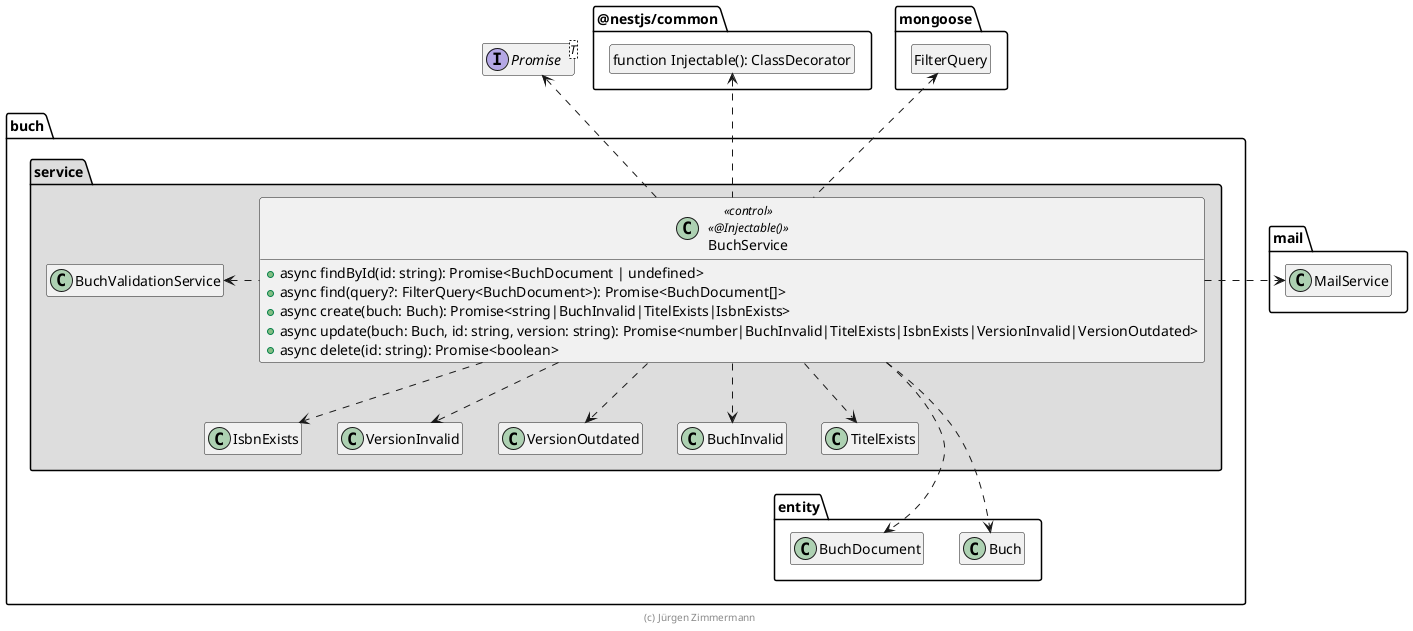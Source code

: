 ' Copyright (C) 2019 - present Juergen Zimmermann, Hochschule Karlsruhe
'
' This program is free software: you can redistribute it and/or modify
' it under the terms of the GNU General Public License as published by
' the Free Software Foundation, either version 3 of the License, or
' (at your option) any later version.
'
' This program is distributed in the hope that it will be useful,
' but WITHOUT ANY WARRANTY; without even the implied warranty of
' MERCHANTABILITY or FITNESS FOR A PARTICULAR PURPOSE.  See the
' GNU General Public License for more details.
'
' You should have received a copy of the GNU General Public License
' along with this program.  If not, see <https://www.gnu.org/licenses/>.

' Preview durch <Alt>d

@startuml Anwendungskern

interface Promise<T>

package @nestjs/common {
  class "function Injectable(): ClassDecorator" as Injectable
  hide Injectable circle
}

package mongoose {
  class FilterQuery
  hide FilterQuery circle
}

package mail {
  class MailService
}

package buch {
  package entity {
    class Buch
    class BuchDocument

  }

  package service #DDDDDD {
    class BuchInvalid
    class TitelExists
    class IsbnExists
    class VersionInvalid
    class VersionOutdated

    BuchService .up.> Promise
    BuchService ..> Buch
    BuchService ..> BuchDocument
    BuchService .left.> BuchValidationService
    BuchService ..> BuchInvalid
    BuchService ..> TitelExists
    BuchService ..> IsbnExists
    BuchService ..> VersionInvalid
    BuchService ..> VersionOutdated
    BuchService .right.> MailService
    BuchService .up.> FilterQuery
    BuchService .up.> Injectable

    class BuchService << control >> <<@Injectable()>> {
      + async findById(id: string): Promise<BuchDocument | undefined>
      + async find(query?: FilterQuery<BuchDocument>): Promise<BuchDocument[]>
      + async create(buch: Buch): Promise<string|BuchInvalid|TitelExists|IsbnExists>
      + async update(buch: Buch, id: string, version: string): Promise<number|BuchInvalid|TitelExists|IsbnExists|VersionInvalid|VersionOutdated>
      + async delete(id: string): Promise<boolean>
    }

    VersionOutdated -[hidden]-> BuchDocument
  }
}

hide empty members

footer (c) Jürgen Zimmermann

@enduml
